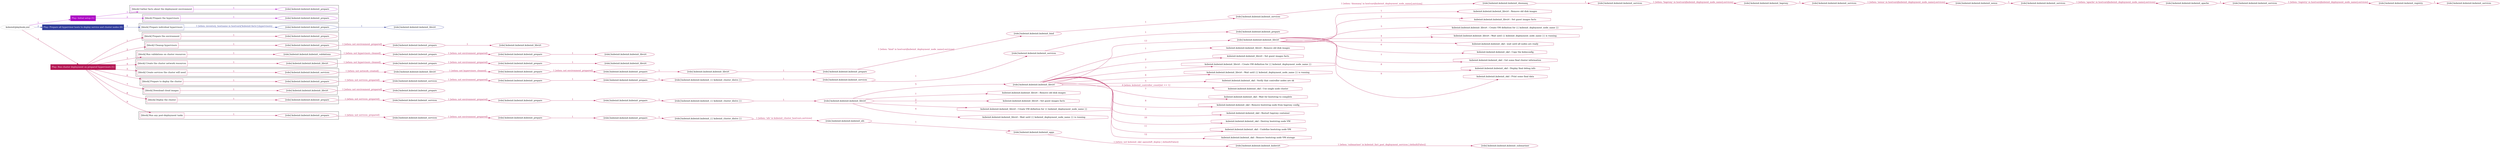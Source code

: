 digraph {
	graph [concentrate=true ordering=in rankdir=LR ratio=fill]
	edge [esep=5 sep=10]
	"kubeinit/playbook.yml" [id=root_node style=dotted]
	play_defc0f8d [label="Play: Initial setup (1)" color="#ac08c4" fontcolor="#ffffff" id=play_defc0f8d shape=box style=filled tooltip=localhost]
	"kubeinit/playbook.yml" -> play_defc0f8d [label="1 " color="#ac08c4" fontcolor="#ac08c4" id=edge_7b7d1aac labeltooltip="1 " tooltip="1 "]
	subgraph "kubeinit.kubeinit.kubeinit_prepare" {
		role_675c53a5 [label="[role] kubeinit.kubeinit.kubeinit_prepare" color="#ac08c4" id=role_675c53a5 tooltip="kubeinit.kubeinit.kubeinit_prepare"]
	}
	subgraph "kubeinit.kubeinit.kubeinit_prepare" {
		role_60baca3d [label="[role] kubeinit.kubeinit.kubeinit_prepare" color="#ac08c4" id=role_60baca3d tooltip="kubeinit.kubeinit.kubeinit_prepare"]
	}
	subgraph "Play: Initial setup (1)" {
		play_defc0f8d -> block_cc617f70 [label=1 color="#ac08c4" fontcolor="#ac08c4" id=edge_9f10f9a8 labeltooltip=1 tooltip=1]
		subgraph cluster_block_cc617f70 {
			block_cc617f70 [label="[block] Gather facts about the deployment environment" color="#ac08c4" id=block_cc617f70 labeltooltip="Gather facts about the deployment environment" shape=box tooltip="Gather facts about the deployment environment"]
			block_cc617f70 -> role_675c53a5 [label="1 " color="#ac08c4" fontcolor="#ac08c4" id=edge_a21747db labeltooltip="1 " tooltip="1 "]
		}
		play_defc0f8d -> block_b1b44576 [label=2 color="#ac08c4" fontcolor="#ac08c4" id=edge_d8e75919 labeltooltip=2 tooltip=2]
		subgraph cluster_block_b1b44576 {
			block_b1b44576 [label="[block] Prepare the hypervisors" color="#ac08c4" id=block_b1b44576 labeltooltip="Prepare the hypervisors" shape=box tooltip="Prepare the hypervisors"]
			block_b1b44576 -> role_60baca3d [label="1 " color="#ac08c4" fontcolor="#ac08c4" id=edge_9fdd5304 labeltooltip="1 " tooltip="1 "]
		}
	}
	play_ae8a532d [label="Play: Prepare all hypervisor hosts to deploy service and cluster nodes (0)" color="#313d9b" fontcolor="#ffffff" id=play_ae8a532d shape=box style=filled tooltip="Play: Prepare all hypervisor hosts to deploy service and cluster nodes (0)"]
	"kubeinit/playbook.yml" -> play_ae8a532d [label="2 " color="#313d9b" fontcolor="#313d9b" id=edge_31fcd194 labeltooltip="2 " tooltip="2 "]
	subgraph "kubeinit.kubeinit.kubeinit_libvirt" {
		role_bfcb124e [label="[role] kubeinit.kubeinit.kubeinit_libvirt" color="#313d9b" id=role_bfcb124e tooltip="kubeinit.kubeinit.kubeinit_libvirt"]
	}
	subgraph "kubeinit.kubeinit.kubeinit_prepare" {
		role_43ae129d [label="[role] kubeinit.kubeinit.kubeinit_prepare" color="#313d9b" id=role_43ae129d tooltip="kubeinit.kubeinit.kubeinit_prepare"]
		role_43ae129d -> role_bfcb124e [label="1 " color="#313d9b" fontcolor="#313d9b" id=edge_2c42edb8 labeltooltip="1 " tooltip="1 "]
	}
	subgraph "Play: Prepare all hypervisor hosts to deploy service and cluster nodes (0)" {
		play_ae8a532d -> block_80d08a82 [label=1 color="#313d9b" fontcolor="#313d9b" id=edge_7f09794a labeltooltip=1 tooltip=1]
		subgraph cluster_block_80d08a82 {
			block_80d08a82 [label="[block] Prepare individual hypervisors" color="#313d9b" id=block_80d08a82 labeltooltip="Prepare individual hypervisors" shape=box tooltip="Prepare individual hypervisors"]
			block_80d08a82 -> role_43ae129d [label="1 [when: inventory_hostname in hostvars['kubeinit-facts'].hypervisors]" color="#313d9b" fontcolor="#313d9b" id=edge_92137fe1 labeltooltip="1 [when: inventory_hostname in hostvars['kubeinit-facts'].hypervisors]" tooltip="1 [when: inventory_hostname in hostvars['kubeinit-facts'].hypervisors]"]
		}
	}
	play_4eddf0c9 [label="Play: Run cluster deployment on prepared hypervisors (1)" color="#b41854" fontcolor="#ffffff" id=play_4eddf0c9 shape=box style=filled tooltip=localhost]
	"kubeinit/playbook.yml" -> play_4eddf0c9 [label="3 " color="#b41854" fontcolor="#b41854" id=edge_8385063a labeltooltip="3 " tooltip="3 "]
	subgraph "kubeinit.kubeinit.kubeinit_prepare" {
		role_fd186569 [label="[role] kubeinit.kubeinit.kubeinit_prepare" color="#b41854" id=role_fd186569 tooltip="kubeinit.kubeinit.kubeinit_prepare"]
	}
	subgraph "kubeinit.kubeinit.kubeinit_libvirt" {
		role_871a8546 [label="[role] kubeinit.kubeinit.kubeinit_libvirt" color="#b41854" id=role_871a8546 tooltip="kubeinit.kubeinit.kubeinit_libvirt"]
	}
	subgraph "kubeinit.kubeinit.kubeinit_prepare" {
		role_dc0c9965 [label="[role] kubeinit.kubeinit.kubeinit_prepare" color="#b41854" id=role_dc0c9965 tooltip="kubeinit.kubeinit.kubeinit_prepare"]
		role_dc0c9965 -> role_871a8546 [label="1 " color="#b41854" fontcolor="#b41854" id=edge_73d745b8 labeltooltip="1 " tooltip="1 "]
	}
	subgraph "kubeinit.kubeinit.kubeinit_prepare" {
		role_1b04083b [label="[role] kubeinit.kubeinit.kubeinit_prepare" color="#b41854" id=role_1b04083b tooltip="kubeinit.kubeinit.kubeinit_prepare"]
		role_1b04083b -> role_dc0c9965 [label="1 [when: not environment_prepared]" color="#b41854" fontcolor="#b41854" id=edge_5dd3fe0e labeltooltip="1 [when: not environment_prepared]" tooltip="1 [when: not environment_prepared]"]
	}
	subgraph "kubeinit.kubeinit.kubeinit_libvirt" {
		role_158182ed [label="[role] kubeinit.kubeinit.kubeinit_libvirt" color="#b41854" id=role_158182ed tooltip="kubeinit.kubeinit.kubeinit_libvirt"]
	}
	subgraph "kubeinit.kubeinit.kubeinit_prepare" {
		role_e14d2199 [label="[role] kubeinit.kubeinit.kubeinit_prepare" color="#b41854" id=role_e14d2199 tooltip="kubeinit.kubeinit.kubeinit_prepare"]
		role_e14d2199 -> role_158182ed [label="1 " color="#b41854" fontcolor="#b41854" id=edge_bdc435ef labeltooltip="1 " tooltip="1 "]
	}
	subgraph "kubeinit.kubeinit.kubeinit_prepare" {
		role_77ce2a45 [label="[role] kubeinit.kubeinit.kubeinit_prepare" color="#b41854" id=role_77ce2a45 tooltip="kubeinit.kubeinit.kubeinit_prepare"]
		role_77ce2a45 -> role_e14d2199 [label="1 [when: not environment_prepared]" color="#b41854" fontcolor="#b41854" id=edge_6c182324 labeltooltip="1 [when: not environment_prepared]" tooltip="1 [when: not environment_prepared]"]
	}
	subgraph "kubeinit.kubeinit.kubeinit_validations" {
		role_ce5431cd [label="[role] kubeinit.kubeinit.kubeinit_validations" color="#b41854" id=role_ce5431cd tooltip="kubeinit.kubeinit.kubeinit_validations"]
		role_ce5431cd -> role_77ce2a45 [label="1 [when: not hypervisors_cleaned]" color="#b41854" fontcolor="#b41854" id=edge_8607f3a5 labeltooltip="1 [when: not hypervisors_cleaned]" tooltip="1 [when: not hypervisors_cleaned]"]
	}
	subgraph "kubeinit.kubeinit.kubeinit_libvirt" {
		role_9a2ef393 [label="[role] kubeinit.kubeinit.kubeinit_libvirt" color="#b41854" id=role_9a2ef393 tooltip="kubeinit.kubeinit.kubeinit_libvirt"]
	}
	subgraph "kubeinit.kubeinit.kubeinit_prepare" {
		role_88083b08 [label="[role] kubeinit.kubeinit.kubeinit_prepare" color="#b41854" id=role_88083b08 tooltip="kubeinit.kubeinit.kubeinit_prepare"]
		role_88083b08 -> role_9a2ef393 [label="1 " color="#b41854" fontcolor="#b41854" id=edge_5d19bb02 labeltooltip="1 " tooltip="1 "]
	}
	subgraph "kubeinit.kubeinit.kubeinit_prepare" {
		role_0205de30 [label="[role] kubeinit.kubeinit.kubeinit_prepare" color="#b41854" id=role_0205de30 tooltip="kubeinit.kubeinit.kubeinit_prepare"]
		role_0205de30 -> role_88083b08 [label="1 [when: not environment_prepared]" color="#b41854" fontcolor="#b41854" id=edge_d984752a labeltooltip="1 [when: not environment_prepared]" tooltip="1 [when: not environment_prepared]"]
	}
	subgraph "kubeinit.kubeinit.kubeinit_libvirt" {
		role_65912b28 [label="[role] kubeinit.kubeinit.kubeinit_libvirt" color="#b41854" id=role_65912b28 tooltip="kubeinit.kubeinit.kubeinit_libvirt"]
		role_65912b28 -> role_0205de30 [label="1 [when: not hypervisors_cleaned]" color="#b41854" fontcolor="#b41854" id=edge_11075c70 labeltooltip="1 [when: not hypervisors_cleaned]" tooltip="1 [when: not hypervisors_cleaned]"]
	}
	subgraph "kubeinit.kubeinit.kubeinit_services" {
		role_71956322 [label="[role] kubeinit.kubeinit.kubeinit_services" color="#b41854" id=role_71956322 tooltip="kubeinit.kubeinit.kubeinit_services"]
	}
	subgraph "kubeinit.kubeinit.kubeinit_registry" {
		role_9baf08fc [label="[role] kubeinit.kubeinit.kubeinit_registry" color="#b41854" id=role_9baf08fc tooltip="kubeinit.kubeinit.kubeinit_registry"]
		role_9baf08fc -> role_71956322 [label="1 " color="#b41854" fontcolor="#b41854" id=edge_d57e1bd8 labeltooltip="1 " tooltip="1 "]
	}
	subgraph "kubeinit.kubeinit.kubeinit_services" {
		role_36a0c5c4 [label="[role] kubeinit.kubeinit.kubeinit_services" color="#b41854" id=role_36a0c5c4 tooltip="kubeinit.kubeinit.kubeinit_services"]
		role_36a0c5c4 -> role_9baf08fc [label="1 [when: 'registry' in hostvars[kubeinit_deployment_node_name].services]" color="#b41854" fontcolor="#b41854" id=edge_8edf8baf labeltooltip="1 [when: 'registry' in hostvars[kubeinit_deployment_node_name].services]" tooltip="1 [when: 'registry' in hostvars[kubeinit_deployment_node_name].services]"]
	}
	subgraph "kubeinit.kubeinit.kubeinit_apache" {
		role_4ad0b16e [label="[role] kubeinit.kubeinit.kubeinit_apache" color="#b41854" id=role_4ad0b16e tooltip="kubeinit.kubeinit.kubeinit_apache"]
		role_4ad0b16e -> role_36a0c5c4 [label="1 " color="#b41854" fontcolor="#b41854" id=edge_4b41c1df labeltooltip="1 " tooltip="1 "]
	}
	subgraph "kubeinit.kubeinit.kubeinit_services" {
		role_7fe7832a [label="[role] kubeinit.kubeinit.kubeinit_services" color="#b41854" id=role_7fe7832a tooltip="kubeinit.kubeinit.kubeinit_services"]
		role_7fe7832a -> role_4ad0b16e [label="1 [when: 'apache' in hostvars[kubeinit_deployment_node_name].services]" color="#b41854" fontcolor="#b41854" id=edge_8ca3b39d labeltooltip="1 [when: 'apache' in hostvars[kubeinit_deployment_node_name].services]" tooltip="1 [when: 'apache' in hostvars[kubeinit_deployment_node_name].services]"]
	}
	subgraph "kubeinit.kubeinit.kubeinit_nexus" {
		role_d49ca1ba [label="[role] kubeinit.kubeinit.kubeinit_nexus" color="#b41854" id=role_d49ca1ba tooltip="kubeinit.kubeinit.kubeinit_nexus"]
		role_d49ca1ba -> role_7fe7832a [label="1 " color="#b41854" fontcolor="#b41854" id=edge_34a143b1 labeltooltip="1 " tooltip="1 "]
	}
	subgraph "kubeinit.kubeinit.kubeinit_services" {
		role_d74cd7da [label="[role] kubeinit.kubeinit.kubeinit_services" color="#b41854" id=role_d74cd7da tooltip="kubeinit.kubeinit.kubeinit_services"]
		role_d74cd7da -> role_d49ca1ba [label="1 [when: 'nexus' in hostvars[kubeinit_deployment_node_name].services]" color="#b41854" fontcolor="#b41854" id=edge_9ab2ac07 labeltooltip="1 [when: 'nexus' in hostvars[kubeinit_deployment_node_name].services]" tooltip="1 [when: 'nexus' in hostvars[kubeinit_deployment_node_name].services]"]
	}
	subgraph "kubeinit.kubeinit.kubeinit_haproxy" {
		role_ddcf4114 [label="[role] kubeinit.kubeinit.kubeinit_haproxy" color="#b41854" id=role_ddcf4114 tooltip="kubeinit.kubeinit.kubeinit_haproxy"]
		role_ddcf4114 -> role_d74cd7da [label="1 " color="#b41854" fontcolor="#b41854" id=edge_b0081f12 labeltooltip="1 " tooltip="1 "]
	}
	subgraph "kubeinit.kubeinit.kubeinit_services" {
		role_96b5b60c [label="[role] kubeinit.kubeinit.kubeinit_services" color="#b41854" id=role_96b5b60c tooltip="kubeinit.kubeinit.kubeinit_services"]
		role_96b5b60c -> role_ddcf4114 [label="1 [when: 'haproxy' in hostvars[kubeinit_deployment_node_name].services]" color="#b41854" fontcolor="#b41854" id=edge_d84b2897 labeltooltip="1 [when: 'haproxy' in hostvars[kubeinit_deployment_node_name].services]" tooltip="1 [when: 'haproxy' in hostvars[kubeinit_deployment_node_name].services]"]
	}
	subgraph "kubeinit.kubeinit.kubeinit_dnsmasq" {
		role_57d21acb [label="[role] kubeinit.kubeinit.kubeinit_dnsmasq" color="#b41854" id=role_57d21acb tooltip="kubeinit.kubeinit.kubeinit_dnsmasq"]
		role_57d21acb -> role_96b5b60c [label="1 " color="#b41854" fontcolor="#b41854" id=edge_ecf223e7 labeltooltip="1 " tooltip="1 "]
	}
	subgraph "kubeinit.kubeinit.kubeinit_services" {
		role_21aa97af [label="[role] kubeinit.kubeinit.kubeinit_services" color="#b41854" id=role_21aa97af tooltip="kubeinit.kubeinit.kubeinit_services"]
		role_21aa97af -> role_57d21acb [label="1 [when: 'dnsmasq' in hostvars[kubeinit_deployment_node_name].services]" color="#b41854" fontcolor="#b41854" id=edge_86cb0bd4 labeltooltip="1 [when: 'dnsmasq' in hostvars[kubeinit_deployment_node_name].services]" tooltip="1 [when: 'dnsmasq' in hostvars[kubeinit_deployment_node_name].services]"]
	}
	subgraph "kubeinit.kubeinit.kubeinit_bind" {
		role_6dc6055f [label="[role] kubeinit.kubeinit.kubeinit_bind" color="#b41854" id=role_6dc6055f tooltip="kubeinit.kubeinit.kubeinit_bind"]
		role_6dc6055f -> role_21aa97af [label="1 " color="#b41854" fontcolor="#b41854" id=edge_1805b886 labeltooltip="1 " tooltip="1 "]
	}
	subgraph "kubeinit.kubeinit.kubeinit_prepare" {
		role_63d7196f [label="[role] kubeinit.kubeinit.kubeinit_prepare" color="#b41854" id=role_63d7196f tooltip="kubeinit.kubeinit.kubeinit_prepare"]
		role_63d7196f -> role_6dc6055f [label="1 [when: 'bind' in hostvars[kubeinit_deployment_node_name].services]" color="#b41854" fontcolor="#b41854" id=edge_25270676 labeltooltip="1 [when: 'bind' in hostvars[kubeinit_deployment_node_name].services]" tooltip="1 [when: 'bind' in hostvars[kubeinit_deployment_node_name].services]"]
	}
	subgraph "kubeinit.kubeinit.kubeinit_libvirt" {
		role_c18d0027 [label="[role] kubeinit.kubeinit.kubeinit_libvirt" color="#b41854" id=role_c18d0027 tooltip="kubeinit.kubeinit.kubeinit_libvirt"]
		role_c18d0027 -> role_63d7196f [label="1 " color="#b41854" fontcolor="#b41854" id=edge_f969a1e7 labeltooltip="1 " tooltip="1 "]
	}
	subgraph "kubeinit.kubeinit.kubeinit_prepare" {
		role_845089c2 [label="[role] kubeinit.kubeinit.kubeinit_prepare" color="#b41854" id=role_845089c2 tooltip="kubeinit.kubeinit.kubeinit_prepare"]
		role_845089c2 -> role_c18d0027 [label="1 " color="#b41854" fontcolor="#b41854" id=edge_e38bd910 labeltooltip="1 " tooltip="1 "]
	}
	subgraph "kubeinit.kubeinit.kubeinit_prepare" {
		role_35151f9b [label="[role] kubeinit.kubeinit.kubeinit_prepare" color="#b41854" id=role_35151f9b tooltip="kubeinit.kubeinit.kubeinit_prepare"]
		role_35151f9b -> role_845089c2 [label="1 [when: not environment_prepared]" color="#b41854" fontcolor="#b41854" id=edge_3698390f labeltooltip="1 [when: not environment_prepared]" tooltip="1 [when: not environment_prepared]"]
	}
	subgraph "kubeinit.kubeinit.kubeinit_libvirt" {
		role_ef4c06f4 [label="[role] kubeinit.kubeinit.kubeinit_libvirt" color="#b41854" id=role_ef4c06f4 tooltip="kubeinit.kubeinit.kubeinit_libvirt"]
		role_ef4c06f4 -> role_35151f9b [label="1 [when: not hypervisors_cleaned]" color="#b41854" fontcolor="#b41854" id=edge_1d26af5a labeltooltip="1 [when: not hypervisors_cleaned]" tooltip="1 [when: not hypervisors_cleaned]"]
	}
	subgraph "kubeinit.kubeinit.kubeinit_services" {
		role_c9b80c1f [label="[role] kubeinit.kubeinit.kubeinit_services" color="#b41854" id=role_c9b80c1f tooltip="kubeinit.kubeinit.kubeinit_services"]
		role_c9b80c1f -> role_ef4c06f4 [label="1 [when: not network_created]" color="#b41854" fontcolor="#b41854" id=edge_cdd595a0 labeltooltip="1 [when: not network_created]" tooltip="1 [when: not network_created]"]
	}
	subgraph "kubeinit.kubeinit.kubeinit_prepare" {
		role_484b1c1f [label="[role] kubeinit.kubeinit.kubeinit_prepare" color="#b41854" id=role_484b1c1f tooltip="kubeinit.kubeinit.kubeinit_prepare"]
	}
	subgraph "kubeinit.kubeinit.kubeinit_services" {
		role_1bc06023 [label="[role] kubeinit.kubeinit.kubeinit_services" color="#b41854" id=role_1bc06023 tooltip="kubeinit.kubeinit.kubeinit_services"]
		role_1bc06023 -> role_484b1c1f [label="1 " color="#b41854" fontcolor="#b41854" id=edge_31d8dcf9 labeltooltip="1 " tooltip="1 "]
	}
	subgraph "kubeinit.kubeinit.kubeinit_services" {
		role_13187c1e [label="[role] kubeinit.kubeinit.kubeinit_services" color="#b41854" id=role_13187c1e tooltip="kubeinit.kubeinit.kubeinit_services"]
		role_13187c1e -> role_1bc06023 [label="1 " color="#b41854" fontcolor="#b41854" id=edge_720684e2 labeltooltip="1 " tooltip="1 "]
	}
	subgraph "kubeinit.kubeinit.kubeinit_{{ kubeinit_cluster_distro }}" {
		role_a2a566e2 [label="[role] kubeinit.kubeinit.kubeinit_{{ kubeinit_cluster_distro }}" color="#b41854" id=role_a2a566e2 tooltip="kubeinit.kubeinit.kubeinit_{{ kubeinit_cluster_distro }}"]
		role_a2a566e2 -> role_13187c1e [label="1 " color="#b41854" fontcolor="#b41854" id=edge_92b94f9f labeltooltip="1 " tooltip="1 "]
	}
	subgraph "kubeinit.kubeinit.kubeinit_prepare" {
		role_b46dfb06 [label="[role] kubeinit.kubeinit.kubeinit_prepare" color="#b41854" id=role_b46dfb06 tooltip="kubeinit.kubeinit.kubeinit_prepare"]
		role_b46dfb06 -> role_a2a566e2 [label="1 " color="#b41854" fontcolor="#b41854" id=edge_fa7211e5 labeltooltip="1 " tooltip="1 "]
	}
	subgraph "kubeinit.kubeinit.kubeinit_prepare" {
		role_42261d45 [label="[role] kubeinit.kubeinit.kubeinit_prepare" color="#b41854" id=role_42261d45 tooltip="kubeinit.kubeinit.kubeinit_prepare"]
		role_42261d45 -> role_b46dfb06 [label="1 " color="#b41854" fontcolor="#b41854" id=edge_21c179d8 labeltooltip="1 " tooltip="1 "]
	}
	subgraph "kubeinit.kubeinit.kubeinit_services" {
		role_2fd04715 [label="[role] kubeinit.kubeinit.kubeinit_services" color="#b41854" id=role_2fd04715 tooltip="kubeinit.kubeinit.kubeinit_services"]
		role_2fd04715 -> role_42261d45 [label="1 [when: not environment_prepared]" color="#b41854" fontcolor="#b41854" id=edge_5a2fcae9 labeltooltip="1 [when: not environment_prepared]" tooltip="1 [when: not environment_prepared]"]
	}
	subgraph "kubeinit.kubeinit.kubeinit_prepare" {
		role_fea6b843 [label="[role] kubeinit.kubeinit.kubeinit_prepare" color="#b41854" id=role_fea6b843 tooltip="kubeinit.kubeinit.kubeinit_prepare"]
		role_fea6b843 -> role_2fd04715 [label="1 [when: not services_prepared]" color="#b41854" fontcolor="#b41854" id=edge_a26383f7 labeltooltip="1 [when: not services_prepared]" tooltip="1 [when: not services_prepared]"]
	}
	subgraph "kubeinit.kubeinit.kubeinit_prepare" {
		role_8ff93152 [label="[role] kubeinit.kubeinit.kubeinit_prepare" color="#b41854" id=role_8ff93152 tooltip="kubeinit.kubeinit.kubeinit_prepare"]
	}
	subgraph "kubeinit.kubeinit.kubeinit_libvirt" {
		role_0bdd3dc2 [label="[role] kubeinit.kubeinit.kubeinit_libvirt" color="#b41854" id=role_0bdd3dc2 tooltip="kubeinit.kubeinit.kubeinit_libvirt"]
		role_0bdd3dc2 -> role_8ff93152 [label="1 [when: not environment_prepared]" color="#b41854" fontcolor="#b41854" id=edge_6240566d labeltooltip="1 [when: not environment_prepared]" tooltip="1 [when: not environment_prepared]"]
	}
	subgraph "kubeinit.kubeinit.kubeinit_libvirt" {
		role_c5fb33ca [label="[role] kubeinit.kubeinit.kubeinit_libvirt" color="#b41854" id=role_c5fb33ca tooltip="kubeinit.kubeinit.kubeinit_libvirt"]
		task_f8ef9946 [label="kubeinit.kubeinit.kubeinit_libvirt : Remove old disk images" color="#b41854" id=task_f8ef9946 shape=octagon tooltip="kubeinit.kubeinit.kubeinit_libvirt : Remove old disk images"]
		role_c5fb33ca -> task_f8ef9946 [label="1 " color="#b41854" fontcolor="#b41854" id=edge_8a6637ae labeltooltip="1 " tooltip="1 "]
		task_7d3e15cb [label="kubeinit.kubeinit.kubeinit_libvirt : Set guest images facts" color="#b41854" id=task_7d3e15cb shape=octagon tooltip="kubeinit.kubeinit.kubeinit_libvirt : Set guest images facts"]
		role_c5fb33ca -> task_7d3e15cb [label="2 " color="#b41854" fontcolor="#b41854" id=edge_29d32c04 labeltooltip="2 " tooltip="2 "]
		task_360f5d8e [label="kubeinit.kubeinit.kubeinit_libvirt : Create VM definition for {{ kubeinit_deployment_node_name }}" color="#b41854" id=task_360f5d8e shape=octagon tooltip="kubeinit.kubeinit.kubeinit_libvirt : Create VM definition for {{ kubeinit_deployment_node_name }}"]
		role_c5fb33ca -> task_360f5d8e [label="3 " color="#b41854" fontcolor="#b41854" id=edge_78e75f15 labeltooltip="3 " tooltip="3 "]
		task_96fc45a2 [label="kubeinit.kubeinit.kubeinit_libvirt : Wait until {{ kubeinit_deployment_node_name }} is running" color="#b41854" id=task_96fc45a2 shape=octagon tooltip="kubeinit.kubeinit.kubeinit_libvirt : Wait until {{ kubeinit_deployment_node_name }} is running"]
		role_c5fb33ca -> task_96fc45a2 [label="4 " color="#b41854" fontcolor="#b41854" id=edge_75d59eab labeltooltip="4 " tooltip="4 "]
		task_6157553e [label="kubeinit.kubeinit.kubeinit_okd : wait until all nodes are ready" color="#b41854" id=task_6157553e shape=octagon tooltip="kubeinit.kubeinit.kubeinit_okd : wait until all nodes are ready"]
		role_c5fb33ca -> task_6157553e [label="5 " color="#b41854" fontcolor="#b41854" id=edge_61f25a4a labeltooltip="5 " tooltip="5 "]
		task_df9eb1b2 [label="kubeinit.kubeinit.kubeinit_okd : Copy the kubeconfig" color="#b41854" id=task_df9eb1b2 shape=octagon tooltip="kubeinit.kubeinit.kubeinit_okd : Copy the kubeconfig"]
		role_c5fb33ca -> task_df9eb1b2 [label="6 " color="#b41854" fontcolor="#b41854" id=edge_43f2e6a3 labeltooltip="6 " tooltip="6 "]
		task_677dcccf [label="kubeinit.kubeinit.kubeinit_okd : Get some final cluster information" color="#b41854" id=task_677dcccf shape=octagon tooltip="kubeinit.kubeinit.kubeinit_okd : Get some final cluster information"]
		role_c5fb33ca -> task_677dcccf [label="7 " color="#b41854" fontcolor="#b41854" id=edge_b3636dad labeltooltip="7 " tooltip="7 "]
		task_9f77df7a [label="kubeinit.kubeinit.kubeinit_okd : Display final debug info" color="#b41854" id=task_9f77df7a shape=octagon tooltip="kubeinit.kubeinit.kubeinit_okd : Display final debug info"]
		role_c5fb33ca -> task_9f77df7a [label="8 " color="#b41854" fontcolor="#b41854" id=edge_052c2efd labeltooltip="8 " tooltip="8 "]
		task_4c0679ac [label="kubeinit.kubeinit.kubeinit_okd : Print some final data" color="#b41854" id=task_4c0679ac shape=octagon tooltip="kubeinit.kubeinit.kubeinit_okd : Print some final data"]
		role_c5fb33ca -> task_4c0679ac [label="9 " color="#b41854" fontcolor="#b41854" id=edge_8040035c labeltooltip="9 " tooltip="9 "]
	}
	subgraph "kubeinit.kubeinit.kubeinit_libvirt" {
		role_5dd7d8fd [label="[role] kubeinit.kubeinit.kubeinit_libvirt" color="#b41854" id=role_5dd7d8fd tooltip="kubeinit.kubeinit.kubeinit_libvirt"]
		task_f4770a6d [label="kubeinit.kubeinit.kubeinit_libvirt : Remove old disk images" color="#b41854" id=task_f4770a6d shape=octagon tooltip="kubeinit.kubeinit.kubeinit_libvirt : Remove old disk images"]
		role_5dd7d8fd -> task_f4770a6d [label="1 " color="#b41854" fontcolor="#b41854" id=edge_68ef875b labeltooltip="1 " tooltip="1 "]
		task_b327ce29 [label="kubeinit.kubeinit.kubeinit_libvirt : Set guest images facts" color="#b41854" id=task_b327ce29 shape=octagon tooltip="kubeinit.kubeinit.kubeinit_libvirt : Set guest images facts"]
		role_5dd7d8fd -> task_b327ce29 [label="2 " color="#b41854" fontcolor="#b41854" id=edge_b759fa1c labeltooltip="2 " tooltip="2 "]
		task_e43d27ab [label="kubeinit.kubeinit.kubeinit_libvirt : Create VM definition for {{ kubeinit_deployment_node_name }}" color="#b41854" id=task_e43d27ab shape=octagon tooltip="kubeinit.kubeinit.kubeinit_libvirt : Create VM definition for {{ kubeinit_deployment_node_name }}"]
		role_5dd7d8fd -> task_e43d27ab [label="3 " color="#b41854" fontcolor="#b41854" id=edge_74f40856 labeltooltip="3 " tooltip="3 "]
		task_a66c1b43 [label="kubeinit.kubeinit.kubeinit_libvirt : Wait until {{ kubeinit_deployment_node_name }} is running" color="#b41854" id=task_a66c1b43 shape=octagon tooltip="kubeinit.kubeinit.kubeinit_libvirt : Wait until {{ kubeinit_deployment_node_name }} is running"]
		role_5dd7d8fd -> task_a66c1b43 [label="4 " color="#b41854" fontcolor="#b41854" id=edge_8121470e labeltooltip="4 " tooltip="4 "]
		task_bf9b0aa8 [label="kubeinit.kubeinit.kubeinit_okd : Verify that controller nodes are ok" color="#b41854" id=task_bf9b0aa8 shape=octagon tooltip="kubeinit.kubeinit.kubeinit_okd : Verify that controller nodes are ok"]
		role_5dd7d8fd -> task_bf9b0aa8 [label="5 " color="#b41854" fontcolor="#b41854" id=edge_47459da3 labeltooltip="5 " tooltip="5 "]
		task_70db902c [label="kubeinit.kubeinit.kubeinit_okd : Use single node cluster" color="#b41854" id=task_70db902c shape=octagon tooltip="kubeinit.kubeinit.kubeinit_okd : Use single node cluster"]
		role_5dd7d8fd -> task_70db902c [label="6 [when: kubeinit_controller_count|int == 1]" color="#b41854" fontcolor="#b41854" id=edge_bdfedf41 labeltooltip="6 [when: kubeinit_controller_count|int == 1]" tooltip="6 [when: kubeinit_controller_count|int == 1]"]
		task_6f65cfde [label="kubeinit.kubeinit.kubeinit_okd : Wait for bootstrap to complete" color="#b41854" id=task_6f65cfde shape=octagon tooltip="kubeinit.kubeinit.kubeinit_okd : Wait for bootstrap to complete"]
		role_5dd7d8fd -> task_6f65cfde [label="7 " color="#b41854" fontcolor="#b41854" id=edge_6c494389 labeltooltip="7 " tooltip="7 "]
		task_1beabfb5 [label="kubeinit.kubeinit.kubeinit_okd : Remove bootstrap node from haproxy config" color="#b41854" id=task_1beabfb5 shape=octagon tooltip="kubeinit.kubeinit.kubeinit_okd : Remove bootstrap node from haproxy config"]
		role_5dd7d8fd -> task_1beabfb5 [label="8 " color="#b41854" fontcolor="#b41854" id=edge_db82d0bd labeltooltip="8 " tooltip="8 "]
		task_dfe39838 [label="kubeinit.kubeinit.kubeinit_okd : Restart haproxy container" color="#b41854" id=task_dfe39838 shape=octagon tooltip="kubeinit.kubeinit.kubeinit_okd : Restart haproxy container"]
		role_5dd7d8fd -> task_dfe39838 [label="9 " color="#b41854" fontcolor="#b41854" id=edge_742d15bb labeltooltip="9 " tooltip="9 "]
		task_21fb286e [label="kubeinit.kubeinit.kubeinit_okd : Destroy bootstrap node VM" color="#b41854" id=task_21fb286e shape=octagon tooltip="kubeinit.kubeinit.kubeinit_okd : Destroy bootstrap node VM"]
		role_5dd7d8fd -> task_21fb286e [label="10 " color="#b41854" fontcolor="#b41854" id=edge_ea252759 labeltooltip="10 " tooltip="10 "]
		task_b39d8b40 [label="kubeinit.kubeinit.kubeinit_okd : Undefine bootstrap node VM" color="#b41854" id=task_b39d8b40 shape=octagon tooltip="kubeinit.kubeinit.kubeinit_okd : Undefine bootstrap node VM"]
		role_5dd7d8fd -> task_b39d8b40 [label="11 " color="#b41854" fontcolor="#b41854" id=edge_a048abe8 labeltooltip="11 " tooltip="11 "]
		task_423657a4 [label="kubeinit.kubeinit.kubeinit_okd : Remove bootstrap node VM storage" color="#b41854" id=task_423657a4 shape=octagon tooltip="kubeinit.kubeinit.kubeinit_okd : Remove bootstrap node VM storage"]
		role_5dd7d8fd -> task_423657a4 [label="12 " color="#b41854" fontcolor="#b41854" id=edge_a7df15d0 labeltooltip="12 " tooltip="12 "]
		role_5dd7d8fd -> role_c5fb33ca [label="13 " color="#b41854" fontcolor="#b41854" id=edge_2f86b6ad labeltooltip="13 " tooltip="13 "]
	}
	subgraph "kubeinit.kubeinit.kubeinit_libvirt" {
		role_b5d03b29 [label="[role] kubeinit.kubeinit.kubeinit_libvirt" color="#b41854" id=role_b5d03b29 tooltip="kubeinit.kubeinit.kubeinit_libvirt"]
		task_f19a2b1f [label="kubeinit.kubeinit.kubeinit_libvirt : Remove old disk images" color="#b41854" id=task_f19a2b1f shape=octagon tooltip="kubeinit.kubeinit.kubeinit_libvirt : Remove old disk images"]
		role_b5d03b29 -> task_f19a2b1f [label="1 " color="#b41854" fontcolor="#b41854" id=edge_a42e41b2 labeltooltip="1 " tooltip="1 "]
		task_d3debe35 [label="kubeinit.kubeinit.kubeinit_libvirt : Set guest images facts" color="#b41854" id=task_d3debe35 shape=octagon tooltip="kubeinit.kubeinit.kubeinit_libvirt : Set guest images facts"]
		role_b5d03b29 -> task_d3debe35 [label="2 " color="#b41854" fontcolor="#b41854" id=edge_2526023a labeltooltip="2 " tooltip="2 "]
		task_9eae5c25 [label="kubeinit.kubeinit.kubeinit_libvirt : Create VM definition for {{ kubeinit_deployment_node_name }}" color="#b41854" id=task_9eae5c25 shape=octagon tooltip="kubeinit.kubeinit.kubeinit_libvirt : Create VM definition for {{ kubeinit_deployment_node_name }}"]
		role_b5d03b29 -> task_9eae5c25 [label="3 " color="#b41854" fontcolor="#b41854" id=edge_2e5e9a26 labeltooltip="3 " tooltip="3 "]
		task_cdd2e7a4 [label="kubeinit.kubeinit.kubeinit_libvirt : Wait until {{ kubeinit_deployment_node_name }} is running" color="#b41854" id=task_cdd2e7a4 shape=octagon tooltip="kubeinit.kubeinit.kubeinit_libvirt : Wait until {{ kubeinit_deployment_node_name }} is running"]
		role_b5d03b29 -> task_cdd2e7a4 [label="4 " color="#b41854" fontcolor="#b41854" id=edge_21eb7e0c labeltooltip="4 " tooltip="4 "]
		role_b5d03b29 -> role_5dd7d8fd [label="5 " color="#b41854" fontcolor="#b41854" id=edge_bcf2785a labeltooltip="5 " tooltip="5 "]
	}
	subgraph "kubeinit.kubeinit.kubeinit_{{ kubeinit_cluster_distro }}" {
		role_1bc5ef97 [label="[role] kubeinit.kubeinit.kubeinit_{{ kubeinit_cluster_distro }}" color="#b41854" id=role_1bc5ef97 tooltip="kubeinit.kubeinit.kubeinit_{{ kubeinit_cluster_distro }}"]
		role_1bc5ef97 -> role_b5d03b29 [label="1 " color="#b41854" fontcolor="#b41854" id=edge_85a005ac labeltooltip="1 " tooltip="1 "]
	}
	subgraph "kubeinit.kubeinit.kubeinit_prepare" {
		role_0fe7d497 [label="[role] kubeinit.kubeinit.kubeinit_prepare" color="#b41854" id=role_0fe7d497 tooltip="kubeinit.kubeinit.kubeinit_prepare"]
		role_0fe7d497 -> role_1bc5ef97 [label="1 " color="#b41854" fontcolor="#b41854" id=edge_1aa7936a labeltooltip="1 " tooltip="1 "]
	}
	subgraph "kubeinit.kubeinit.kubeinit_prepare" {
		role_d1d71563 [label="[role] kubeinit.kubeinit.kubeinit_prepare" color="#b41854" id=role_d1d71563 tooltip="kubeinit.kubeinit.kubeinit_prepare"]
		role_d1d71563 -> role_0fe7d497 [label="1 " color="#b41854" fontcolor="#b41854" id=edge_d711114e labeltooltip="1 " tooltip="1 "]
	}
	subgraph "kubeinit.kubeinit.kubeinit_services" {
		role_d248b91e [label="[role] kubeinit.kubeinit.kubeinit_services" color="#b41854" id=role_d248b91e tooltip="kubeinit.kubeinit.kubeinit_services"]
		role_d248b91e -> role_d1d71563 [label="1 [when: not environment_prepared]" color="#b41854" fontcolor="#b41854" id=edge_796a565d labeltooltip="1 [when: not environment_prepared]" tooltip="1 [when: not environment_prepared]"]
	}
	subgraph "kubeinit.kubeinit.kubeinit_prepare" {
		role_e20a88e6 [label="[role] kubeinit.kubeinit.kubeinit_prepare" color="#b41854" id=role_e20a88e6 tooltip="kubeinit.kubeinit.kubeinit_prepare"]
		role_e20a88e6 -> role_d248b91e [label="1 [when: not services_prepared]" color="#b41854" fontcolor="#b41854" id=edge_27067b8c labeltooltip="1 [when: not services_prepared]" tooltip="1 [when: not services_prepared]"]
	}
	subgraph "kubeinit.kubeinit.kubeinit_submariner" {
		role_3dd48e9c [label="[role] kubeinit.kubeinit.kubeinit_submariner" color="#b41854" id=role_3dd48e9c tooltip="kubeinit.kubeinit.kubeinit_submariner"]
	}
	subgraph "kubeinit.kubeinit.kubeinit_kubevirt" {
		role_bf00077a [label="[role] kubeinit.kubeinit.kubeinit_kubevirt" color="#b41854" id=role_bf00077a tooltip="kubeinit.kubeinit.kubeinit_kubevirt"]
		role_bf00077a -> role_3dd48e9c [label="1 [when: 'submariner' in kubeinit_fact_post_deployment_services | default(False)]" color="#b41854" fontcolor="#b41854" id=edge_1871ebd9 labeltooltip="1 [when: 'submariner' in kubeinit_fact_post_deployment_services | default(False)]" tooltip="1 [when: 'submariner' in kubeinit_fact_post_deployment_services | default(False)]"]
	}
	subgraph "kubeinit.kubeinit.kubeinit_apps" {
		role_02febb48 [label="[role] kubeinit.kubeinit.kubeinit_apps" color="#b41854" id=role_02febb48 tooltip="kubeinit.kubeinit.kubeinit_apps"]
		role_02febb48 -> role_bf00077a [label="1 [when: not kubeinit_okd_openshift_deploy | default(False)]" color="#b41854" fontcolor="#b41854" id=edge_f459f167 labeltooltip="1 [when: not kubeinit_okd_openshift_deploy | default(False)]" tooltip="1 [when: not kubeinit_okd_openshift_deploy | default(False)]"]
	}
	subgraph "kubeinit.kubeinit.kubeinit_nfs" {
		role_8f41c85d [label="[role] kubeinit.kubeinit.kubeinit_nfs" color="#b41854" id=role_8f41c85d tooltip="kubeinit.kubeinit.kubeinit_nfs"]
		role_8f41c85d -> role_02febb48 [label="1 " color="#b41854" fontcolor="#b41854" id=edge_09171611 labeltooltip="1 " tooltip="1 "]
	}
	subgraph "kubeinit.kubeinit.kubeinit_{{ kubeinit_cluster_distro }}" {
		role_b640922e [label="[role] kubeinit.kubeinit.kubeinit_{{ kubeinit_cluster_distro }}" color="#b41854" id=role_b640922e tooltip="kubeinit.kubeinit.kubeinit_{{ kubeinit_cluster_distro }}"]
		role_b640922e -> role_8f41c85d [label="1 [when: 'nfs' in kubeinit_cluster_hostvars.services]" color="#b41854" fontcolor="#b41854" id=edge_49b5a217 labeltooltip="1 [when: 'nfs' in kubeinit_cluster_hostvars.services]" tooltip="1 [when: 'nfs' in kubeinit_cluster_hostvars.services]"]
	}
	subgraph "kubeinit.kubeinit.kubeinit_prepare" {
		role_6021786b [label="[role] kubeinit.kubeinit.kubeinit_prepare" color="#b41854" id=role_6021786b tooltip="kubeinit.kubeinit.kubeinit_prepare"]
		role_6021786b -> role_b640922e [label="1 " color="#b41854" fontcolor="#b41854" id=edge_c9f50b6e labeltooltip="1 " tooltip="1 "]
	}
	subgraph "kubeinit.kubeinit.kubeinit_prepare" {
		role_7520a908 [label="[role] kubeinit.kubeinit.kubeinit_prepare" color="#b41854" id=role_7520a908 tooltip="kubeinit.kubeinit.kubeinit_prepare"]
		role_7520a908 -> role_6021786b [label="1 " color="#b41854" fontcolor="#b41854" id=edge_2bff9c25 labeltooltip="1 " tooltip="1 "]
	}
	subgraph "kubeinit.kubeinit.kubeinit_services" {
		role_30f6e778 [label="[role] kubeinit.kubeinit.kubeinit_services" color="#b41854" id=role_30f6e778 tooltip="kubeinit.kubeinit.kubeinit_services"]
		role_30f6e778 -> role_7520a908 [label="1 [when: not environment_prepared]" color="#b41854" fontcolor="#b41854" id=edge_807d3c84 labeltooltip="1 [when: not environment_prepared]" tooltip="1 [when: not environment_prepared]"]
	}
	subgraph "kubeinit.kubeinit.kubeinit_prepare" {
		role_92286f74 [label="[role] kubeinit.kubeinit.kubeinit_prepare" color="#b41854" id=role_92286f74 tooltip="kubeinit.kubeinit.kubeinit_prepare"]
		role_92286f74 -> role_30f6e778 [label="1 [when: not services_prepared]" color="#b41854" fontcolor="#b41854" id=edge_c45d969d labeltooltip="1 [when: not services_prepared]" tooltip="1 [when: not services_prepared]"]
	}
	subgraph "Play: Run cluster deployment on prepared hypervisors (1)" {
		play_4eddf0c9 -> block_a0a73bcf [label=1 color="#b41854" fontcolor="#b41854" id=edge_899bc639 labeltooltip=1 tooltip=1]
		subgraph cluster_block_a0a73bcf {
			block_a0a73bcf [label="[block] Prepare the environment" color="#b41854" id=block_a0a73bcf labeltooltip="Prepare the environment" shape=box tooltip="Prepare the environment"]
			block_a0a73bcf -> role_fd186569 [label="1 " color="#b41854" fontcolor="#b41854" id=edge_b5e516da labeltooltip="1 " tooltip="1 "]
		}
		play_4eddf0c9 -> block_cb0d5d3a [label=2 color="#b41854" fontcolor="#b41854" id=edge_dabef27a labeltooltip=2 tooltip=2]
		subgraph cluster_block_cb0d5d3a {
			block_cb0d5d3a [label="[block] Cleanup hypervisors" color="#b41854" id=block_cb0d5d3a labeltooltip="Cleanup hypervisors" shape=box tooltip="Cleanup hypervisors"]
			block_cb0d5d3a -> role_1b04083b [label="1 " color="#b41854" fontcolor="#b41854" id=edge_d04ac9bd labeltooltip="1 " tooltip="1 "]
		}
		play_4eddf0c9 -> block_01ebdd61 [label=3 color="#b41854" fontcolor="#b41854" id=edge_ff386e59 labeltooltip=3 tooltip=3]
		subgraph cluster_block_01ebdd61 {
			block_01ebdd61 [label="[block] Run validations on cluster resources" color="#b41854" id=block_01ebdd61 labeltooltip="Run validations on cluster resources" shape=box tooltip="Run validations on cluster resources"]
			block_01ebdd61 -> role_ce5431cd [label="1 " color="#b41854" fontcolor="#b41854" id=edge_8d3e94ec labeltooltip="1 " tooltip="1 "]
		}
		play_4eddf0c9 -> block_f336bc2c [label=4 color="#b41854" fontcolor="#b41854" id=edge_585fae65 labeltooltip=4 tooltip=4]
		subgraph cluster_block_f336bc2c {
			block_f336bc2c [label="[block] Create the cluster network resources" color="#b41854" id=block_f336bc2c labeltooltip="Create the cluster network resources" shape=box tooltip="Create the cluster network resources"]
			block_f336bc2c -> role_65912b28 [label="1 " color="#b41854" fontcolor="#b41854" id=edge_ae9b49ca labeltooltip="1 " tooltip="1 "]
		}
		play_4eddf0c9 -> block_9735f284 [label=5 color="#b41854" fontcolor="#b41854" id=edge_84c487d4 labeltooltip=5 tooltip=5]
		subgraph cluster_block_9735f284 {
			block_9735f284 [label="[block] Create services the cluster will need" color="#b41854" id=block_9735f284 labeltooltip="Create services the cluster will need" shape=box tooltip="Create services the cluster will need"]
			block_9735f284 -> role_c9b80c1f [label="1 " color="#b41854" fontcolor="#b41854" id=edge_7dc37694 labeltooltip="1 " tooltip="1 "]
		}
		play_4eddf0c9 -> block_de1681de [label=6 color="#b41854" fontcolor="#b41854" id=edge_a18a95ee labeltooltip=6 tooltip=6]
		subgraph cluster_block_de1681de {
			block_de1681de [label="[block] Prepare to deploy the cluster" color="#b41854" id=block_de1681de labeltooltip="Prepare to deploy the cluster" shape=box tooltip="Prepare to deploy the cluster"]
			block_de1681de -> role_fea6b843 [label="1 " color="#b41854" fontcolor="#b41854" id=edge_f789a8de labeltooltip="1 " tooltip="1 "]
		}
		play_4eddf0c9 -> block_da3cc255 [label=7 color="#b41854" fontcolor="#b41854" id=edge_61089cee labeltooltip=7 tooltip=7]
		subgraph cluster_block_da3cc255 {
			block_da3cc255 [label="[block] Download cloud images" color="#b41854" id=block_da3cc255 labeltooltip="Download cloud images" shape=box tooltip="Download cloud images"]
			block_da3cc255 -> role_0bdd3dc2 [label="1 " color="#b41854" fontcolor="#b41854" id=edge_fdb181d2 labeltooltip="1 " tooltip="1 "]
		}
		play_4eddf0c9 -> block_71fea403 [label=8 color="#b41854" fontcolor="#b41854" id=edge_b7a29687 labeltooltip=8 tooltip=8]
		subgraph cluster_block_71fea403 {
			block_71fea403 [label="[block] Deploy the cluster" color="#b41854" id=block_71fea403 labeltooltip="Deploy the cluster" shape=box tooltip="Deploy the cluster"]
			block_71fea403 -> role_e20a88e6 [label="1 " color="#b41854" fontcolor="#b41854" id=edge_ba4e5052 labeltooltip="1 " tooltip="1 "]
		}
		play_4eddf0c9 -> block_7d13be56 [label=9 color="#b41854" fontcolor="#b41854" id=edge_84024aed labeltooltip=9 tooltip=9]
		subgraph cluster_block_7d13be56 {
			block_7d13be56 [label="[block] Run any post-deployment tasks" color="#b41854" id=block_7d13be56 labeltooltip="Run any post-deployment tasks" shape=box tooltip="Run any post-deployment tasks"]
			block_7d13be56 -> role_92286f74 [label="1 " color="#b41854" fontcolor="#b41854" id=edge_5c79e842 labeltooltip="1 " tooltip="1 "]
		}
	}
}
